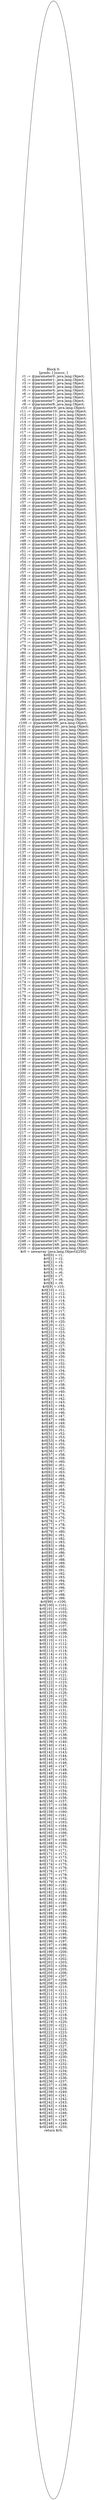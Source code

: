 digraph "unitGraph" {
    "Block 0:
[preds: ] [succs: ]
r1 := @parameter0: java.lang.Object;
r2 := @parameter1: java.lang.Object;
r3 := @parameter2: java.lang.Object;
r4 := @parameter3: java.lang.Object;
r5 := @parameter4: java.lang.Object;
r6 := @parameter5: java.lang.Object;
r7 := @parameter6: java.lang.Object;
r8 := @parameter7: java.lang.Object;
r9 := @parameter8: java.lang.Object;
r10 := @parameter9: java.lang.Object;
r11 := @parameter10: java.lang.Object;
r12 := @parameter11: java.lang.Object;
r13 := @parameter12: java.lang.Object;
r14 := @parameter13: java.lang.Object;
r15 := @parameter14: java.lang.Object;
r16 := @parameter15: java.lang.Object;
r17 := @parameter16: java.lang.Object;
r18 := @parameter17: java.lang.Object;
r19 := @parameter18: java.lang.Object;
r20 := @parameter19: java.lang.Object;
r21 := @parameter20: java.lang.Object;
r22 := @parameter21: java.lang.Object;
r23 := @parameter22: java.lang.Object;
r24 := @parameter23: java.lang.Object;
r25 := @parameter24: java.lang.Object;
r26 := @parameter25: java.lang.Object;
r27 := @parameter26: java.lang.Object;
r28 := @parameter27: java.lang.Object;
r29 := @parameter28: java.lang.Object;
r30 := @parameter29: java.lang.Object;
r31 := @parameter30: java.lang.Object;
r32 := @parameter31: java.lang.Object;
r33 := @parameter32: java.lang.Object;
r34 := @parameter33: java.lang.Object;
r35 := @parameter34: java.lang.Object;
r36 := @parameter35: java.lang.Object;
r37 := @parameter36: java.lang.Object;
r38 := @parameter37: java.lang.Object;
r39 := @parameter38: java.lang.Object;
r40 := @parameter39: java.lang.Object;
r41 := @parameter40: java.lang.Object;
r42 := @parameter41: java.lang.Object;
r43 := @parameter42: java.lang.Object;
r44 := @parameter43: java.lang.Object;
r45 := @parameter44: java.lang.Object;
r46 := @parameter45: java.lang.Object;
r47 := @parameter46: java.lang.Object;
r48 := @parameter47: java.lang.Object;
r49 := @parameter48: java.lang.Object;
r50 := @parameter49: java.lang.Object;
r51 := @parameter50: java.lang.Object;
r52 := @parameter51: java.lang.Object;
r53 := @parameter52: java.lang.Object;
r54 := @parameter53: java.lang.Object;
r55 := @parameter54: java.lang.Object;
r56 := @parameter55: java.lang.Object;
r57 := @parameter56: java.lang.Object;
r58 := @parameter57: java.lang.Object;
r59 := @parameter58: java.lang.Object;
r60 := @parameter59: java.lang.Object;
r61 := @parameter60: java.lang.Object;
r62 := @parameter61: java.lang.Object;
r63 := @parameter62: java.lang.Object;
r64 := @parameter63: java.lang.Object;
r65 := @parameter64: java.lang.Object;
r66 := @parameter65: java.lang.Object;
r67 := @parameter66: java.lang.Object;
r68 := @parameter67: java.lang.Object;
r69 := @parameter68: java.lang.Object;
r70 := @parameter69: java.lang.Object;
r71 := @parameter70: java.lang.Object;
r72 := @parameter71: java.lang.Object;
r73 := @parameter72: java.lang.Object;
r74 := @parameter73: java.lang.Object;
r75 := @parameter74: java.lang.Object;
r76 := @parameter75: java.lang.Object;
r77 := @parameter76: java.lang.Object;
r78 := @parameter77: java.lang.Object;
r79 := @parameter78: java.lang.Object;
r80 := @parameter79: java.lang.Object;
r81 := @parameter80: java.lang.Object;
r82 := @parameter81: java.lang.Object;
r83 := @parameter82: java.lang.Object;
r84 := @parameter83: java.lang.Object;
r85 := @parameter84: java.lang.Object;
r86 := @parameter85: java.lang.Object;
r87 := @parameter86: java.lang.Object;
r88 := @parameter87: java.lang.Object;
r89 := @parameter88: java.lang.Object;
r90 := @parameter89: java.lang.Object;
r91 := @parameter90: java.lang.Object;
r92 := @parameter91: java.lang.Object;
r93 := @parameter92: java.lang.Object;
r94 := @parameter93: java.lang.Object;
r95 := @parameter94: java.lang.Object;
r96 := @parameter95: java.lang.Object;
r97 := @parameter96: java.lang.Object;
r98 := @parameter97: java.lang.Object;
r99 := @parameter98: java.lang.Object;
r100 := @parameter99: java.lang.Object;
r101 := @parameter100: java.lang.Object;
r102 := @parameter101: java.lang.Object;
r103 := @parameter102: java.lang.Object;
r104 := @parameter103: java.lang.Object;
r105 := @parameter104: java.lang.Object;
r106 := @parameter105: java.lang.Object;
r107 := @parameter106: java.lang.Object;
r108 := @parameter107: java.lang.Object;
r109 := @parameter108: java.lang.Object;
r110 := @parameter109: java.lang.Object;
r111 := @parameter110: java.lang.Object;
r112 := @parameter111: java.lang.Object;
r113 := @parameter112: java.lang.Object;
r114 := @parameter113: java.lang.Object;
r115 := @parameter114: java.lang.Object;
r116 := @parameter115: java.lang.Object;
r117 := @parameter116: java.lang.Object;
r118 := @parameter117: java.lang.Object;
r119 := @parameter118: java.lang.Object;
r120 := @parameter119: java.lang.Object;
r121 := @parameter120: java.lang.Object;
r122 := @parameter121: java.lang.Object;
r123 := @parameter122: java.lang.Object;
r124 := @parameter123: java.lang.Object;
r125 := @parameter124: java.lang.Object;
r126 := @parameter125: java.lang.Object;
r127 := @parameter126: java.lang.Object;
r128 := @parameter127: java.lang.Object;
r129 := @parameter128: java.lang.Object;
r130 := @parameter129: java.lang.Object;
r131 := @parameter130: java.lang.Object;
r132 := @parameter131: java.lang.Object;
r133 := @parameter132: java.lang.Object;
r134 := @parameter133: java.lang.Object;
r135 := @parameter134: java.lang.Object;
r136 := @parameter135: java.lang.Object;
r137 := @parameter136: java.lang.Object;
r138 := @parameter137: java.lang.Object;
r139 := @parameter138: java.lang.Object;
r140 := @parameter139: java.lang.Object;
r141 := @parameter140: java.lang.Object;
r142 := @parameter141: java.lang.Object;
r143 := @parameter142: java.lang.Object;
r144 := @parameter143: java.lang.Object;
r145 := @parameter144: java.lang.Object;
r146 := @parameter145: java.lang.Object;
r147 := @parameter146: java.lang.Object;
r148 := @parameter147: java.lang.Object;
r149 := @parameter148: java.lang.Object;
r150 := @parameter149: java.lang.Object;
r151 := @parameter150: java.lang.Object;
r152 := @parameter151: java.lang.Object;
r153 := @parameter152: java.lang.Object;
r154 := @parameter153: java.lang.Object;
r155 := @parameter154: java.lang.Object;
r156 := @parameter155: java.lang.Object;
r157 := @parameter156: java.lang.Object;
r158 := @parameter157: java.lang.Object;
r159 := @parameter158: java.lang.Object;
r160 := @parameter159: java.lang.Object;
r161 := @parameter160: java.lang.Object;
r162 := @parameter161: java.lang.Object;
r163 := @parameter162: java.lang.Object;
r164 := @parameter163: java.lang.Object;
r165 := @parameter164: java.lang.Object;
r166 := @parameter165: java.lang.Object;
r167 := @parameter166: java.lang.Object;
r168 := @parameter167: java.lang.Object;
r169 := @parameter168: java.lang.Object;
r170 := @parameter169: java.lang.Object;
r171 := @parameter170: java.lang.Object;
r172 := @parameter171: java.lang.Object;
r173 := @parameter172: java.lang.Object;
r174 := @parameter173: java.lang.Object;
r175 := @parameter174: java.lang.Object;
r176 := @parameter175: java.lang.Object;
r177 := @parameter176: java.lang.Object;
r178 := @parameter177: java.lang.Object;
r179 := @parameter178: java.lang.Object;
r180 := @parameter179: java.lang.Object;
r181 := @parameter180: java.lang.Object;
r182 := @parameter181: java.lang.Object;
r183 := @parameter182: java.lang.Object;
r184 := @parameter183: java.lang.Object;
r185 := @parameter184: java.lang.Object;
r186 := @parameter185: java.lang.Object;
r187 := @parameter186: java.lang.Object;
r188 := @parameter187: java.lang.Object;
r189 := @parameter188: java.lang.Object;
r190 := @parameter189: java.lang.Object;
r191 := @parameter190: java.lang.Object;
r192 := @parameter191: java.lang.Object;
r193 := @parameter192: java.lang.Object;
r194 := @parameter193: java.lang.Object;
r195 := @parameter194: java.lang.Object;
r196 := @parameter195: java.lang.Object;
r197 := @parameter196: java.lang.Object;
r198 := @parameter197: java.lang.Object;
r199 := @parameter198: java.lang.Object;
r200 := @parameter199: java.lang.Object;
r201 := @parameter200: java.lang.Object;
r202 := @parameter201: java.lang.Object;
r203 := @parameter202: java.lang.Object;
r204 := @parameter203: java.lang.Object;
r205 := @parameter204: java.lang.Object;
r206 := @parameter205: java.lang.Object;
r207 := @parameter206: java.lang.Object;
r208 := @parameter207: java.lang.Object;
r209 := @parameter208: java.lang.Object;
r210 := @parameter209: java.lang.Object;
r211 := @parameter210: java.lang.Object;
r212 := @parameter211: java.lang.Object;
r213 := @parameter212: java.lang.Object;
r214 := @parameter213: java.lang.Object;
r215 := @parameter214: java.lang.Object;
r216 := @parameter215: java.lang.Object;
r217 := @parameter216: java.lang.Object;
r218 := @parameter217: java.lang.Object;
r219 := @parameter218: java.lang.Object;
r220 := @parameter219: java.lang.Object;
r221 := @parameter220: java.lang.Object;
r222 := @parameter221: java.lang.Object;
r223 := @parameter222: java.lang.Object;
r224 := @parameter223: java.lang.Object;
r225 := @parameter224: java.lang.Object;
r226 := @parameter225: java.lang.Object;
r227 := @parameter226: java.lang.Object;
r228 := @parameter227: java.lang.Object;
r229 := @parameter228: java.lang.Object;
r230 := @parameter229: java.lang.Object;
r231 := @parameter230: java.lang.Object;
r232 := @parameter231: java.lang.Object;
r233 := @parameter232: java.lang.Object;
r234 := @parameter233: java.lang.Object;
r235 := @parameter234: java.lang.Object;
r236 := @parameter235: java.lang.Object;
r237 := @parameter236: java.lang.Object;
r238 := @parameter237: java.lang.Object;
r239 := @parameter238: java.lang.Object;
r240 := @parameter239: java.lang.Object;
r241 := @parameter240: java.lang.Object;
r242 := @parameter241: java.lang.Object;
r243 := @parameter242: java.lang.Object;
r244 := @parameter243: java.lang.Object;
r245 := @parameter244: java.lang.Object;
r246 := @parameter245: java.lang.Object;
r247 := @parameter246: java.lang.Object;
r248 := @parameter247: java.lang.Object;
r249 := @parameter248: java.lang.Object;
r250 := @parameter249: java.lang.Object;
$r0 = newarray (java.lang.Object)[250];
$r0[0] = r1;
$r0[1] = r2;
$r0[2] = r3;
$r0[3] = r4;
$r0[4] = r5;
$r0[5] = r6;
$r0[6] = r7;
$r0[7] = r8;
$r0[8] = r9;
$r0[9] = r10;
$r0[10] = r11;
$r0[11] = r12;
$r0[12] = r13;
$r0[13] = r14;
$r0[14] = r15;
$r0[15] = r16;
$r0[16] = r17;
$r0[17] = r18;
$r0[18] = r19;
$r0[19] = r20;
$r0[20] = r21;
$r0[21] = r22;
$r0[22] = r23;
$r0[23] = r24;
$r0[24] = r25;
$r0[25] = r26;
$r0[26] = r27;
$r0[27] = r28;
$r0[28] = r29;
$r0[29] = r30;
$r0[30] = r31;
$r0[31] = r32;
$r0[32] = r33;
$r0[33] = r34;
$r0[34] = r35;
$r0[35] = r36;
$r0[36] = r37;
$r0[37] = r38;
$r0[38] = r39;
$r0[39] = r40;
$r0[40] = r41;
$r0[41] = r42;
$r0[42] = r43;
$r0[43] = r44;
$r0[44] = r45;
$r0[45] = r46;
$r0[46] = r47;
$r0[47] = r48;
$r0[48] = r49;
$r0[49] = r50;
$r0[50] = r51;
$r0[51] = r52;
$r0[52] = r53;
$r0[53] = r54;
$r0[54] = r55;
$r0[55] = r56;
$r0[56] = r57;
$r0[57] = r58;
$r0[58] = r59;
$r0[59] = r60;
$r0[60] = r61;
$r0[61] = r62;
$r0[62] = r63;
$r0[63] = r64;
$r0[64] = r65;
$r0[65] = r66;
$r0[66] = r67;
$r0[67] = r68;
$r0[68] = r69;
$r0[69] = r70;
$r0[70] = r71;
$r0[71] = r72;
$r0[72] = r73;
$r0[73] = r74;
$r0[74] = r75;
$r0[75] = r76;
$r0[76] = r77;
$r0[77] = r78;
$r0[78] = r79;
$r0[79] = r80;
$r0[80] = r81;
$r0[81] = r82;
$r0[82] = r83;
$r0[83] = r84;
$r0[84] = r85;
$r0[85] = r86;
$r0[86] = r87;
$r0[87] = r88;
$r0[88] = r89;
$r0[89] = r90;
$r0[90] = r91;
$r0[91] = r92;
$r0[92] = r93;
$r0[93] = r94;
$r0[94] = r95;
$r0[95] = r96;
$r0[96] = r97;
$r0[97] = r98;
$r0[98] = r99;
$r0[99] = r100;
$r0[100] = r101;
$r0[101] = r102;
$r0[102] = r103;
$r0[103] = r104;
$r0[104] = r105;
$r0[105] = r106;
$r0[106] = r107;
$r0[107] = r108;
$r0[108] = r109;
$r0[109] = r110;
$r0[110] = r111;
$r0[111] = r112;
$r0[112] = r113;
$r0[113] = r114;
$r0[114] = r115;
$r0[115] = r116;
$r0[116] = r117;
$r0[117] = r118;
$r0[118] = r119;
$r0[119] = r120;
$r0[120] = r121;
$r0[121] = r122;
$r0[122] = r123;
$r0[123] = r124;
$r0[124] = r125;
$r0[125] = r126;
$r0[126] = r127;
$r0[127] = r128;
$r0[128] = r129;
$r0[129] = r130;
$r0[130] = r131;
$r0[131] = r132;
$r0[132] = r133;
$r0[133] = r134;
$r0[134] = r135;
$r0[135] = r136;
$r0[136] = r137;
$r0[137] = r138;
$r0[138] = r139;
$r0[139] = r140;
$r0[140] = r141;
$r0[141] = r142;
$r0[142] = r143;
$r0[143] = r144;
$r0[144] = r145;
$r0[145] = r146;
$r0[146] = r147;
$r0[147] = r148;
$r0[148] = r149;
$r0[149] = r150;
$r0[150] = r151;
$r0[151] = r152;
$r0[152] = r153;
$r0[153] = r154;
$r0[154] = r155;
$r0[155] = r156;
$r0[156] = r157;
$r0[157] = r158;
$r0[158] = r159;
$r0[159] = r160;
$r0[160] = r161;
$r0[161] = r162;
$r0[162] = r163;
$r0[163] = r164;
$r0[164] = r165;
$r0[165] = r166;
$r0[166] = r167;
$r0[167] = r168;
$r0[168] = r169;
$r0[169] = r170;
$r0[170] = r171;
$r0[171] = r172;
$r0[172] = r173;
$r0[173] = r174;
$r0[174] = r175;
$r0[175] = r176;
$r0[176] = r177;
$r0[177] = r178;
$r0[178] = r179;
$r0[179] = r180;
$r0[180] = r181;
$r0[181] = r182;
$r0[182] = r183;
$r0[183] = r184;
$r0[184] = r185;
$r0[185] = r186;
$r0[186] = r187;
$r0[187] = r188;
$r0[188] = r189;
$r0[189] = r190;
$r0[190] = r191;
$r0[191] = r192;
$r0[192] = r193;
$r0[193] = r194;
$r0[194] = r195;
$r0[195] = r196;
$r0[196] = r197;
$r0[197] = r198;
$r0[198] = r199;
$r0[199] = r200;
$r0[200] = r201;
$r0[201] = r202;
$r0[202] = r203;
$r0[203] = r204;
$r0[204] = r205;
$r0[205] = r206;
$r0[206] = r207;
$r0[207] = r208;
$r0[208] = r209;
$r0[209] = r210;
$r0[210] = r211;
$r0[211] = r212;
$r0[212] = r213;
$r0[213] = r214;
$r0[214] = r215;
$r0[215] = r216;
$r0[216] = r217;
$r0[217] = r218;
$r0[218] = r219;
$r0[219] = r220;
$r0[220] = r221;
$r0[221] = r222;
$r0[222] = r223;
$r0[223] = r224;
$r0[224] = r225;
$r0[225] = r226;
$r0[226] = r227;
$r0[227] = r228;
$r0[228] = r229;
$r0[229] = r230;
$r0[230] = r231;
$r0[231] = r232;
$r0[232] = r233;
$r0[233] = r234;
$r0[234] = r235;
$r0[235] = r236;
$r0[236] = r237;
$r0[237] = r238;
$r0[238] = r239;
$r0[239] = r240;
$r0[240] = r241;
$r0[241] = r242;
$r0[242] = r243;
$r0[243] = r244;
$r0[244] = r245;
$r0[245] = r246;
$r0[246] = r247;
$r0[247] = r248;
$r0[248] = r249;
$r0[249] = r250;
return $r0;
"
}
